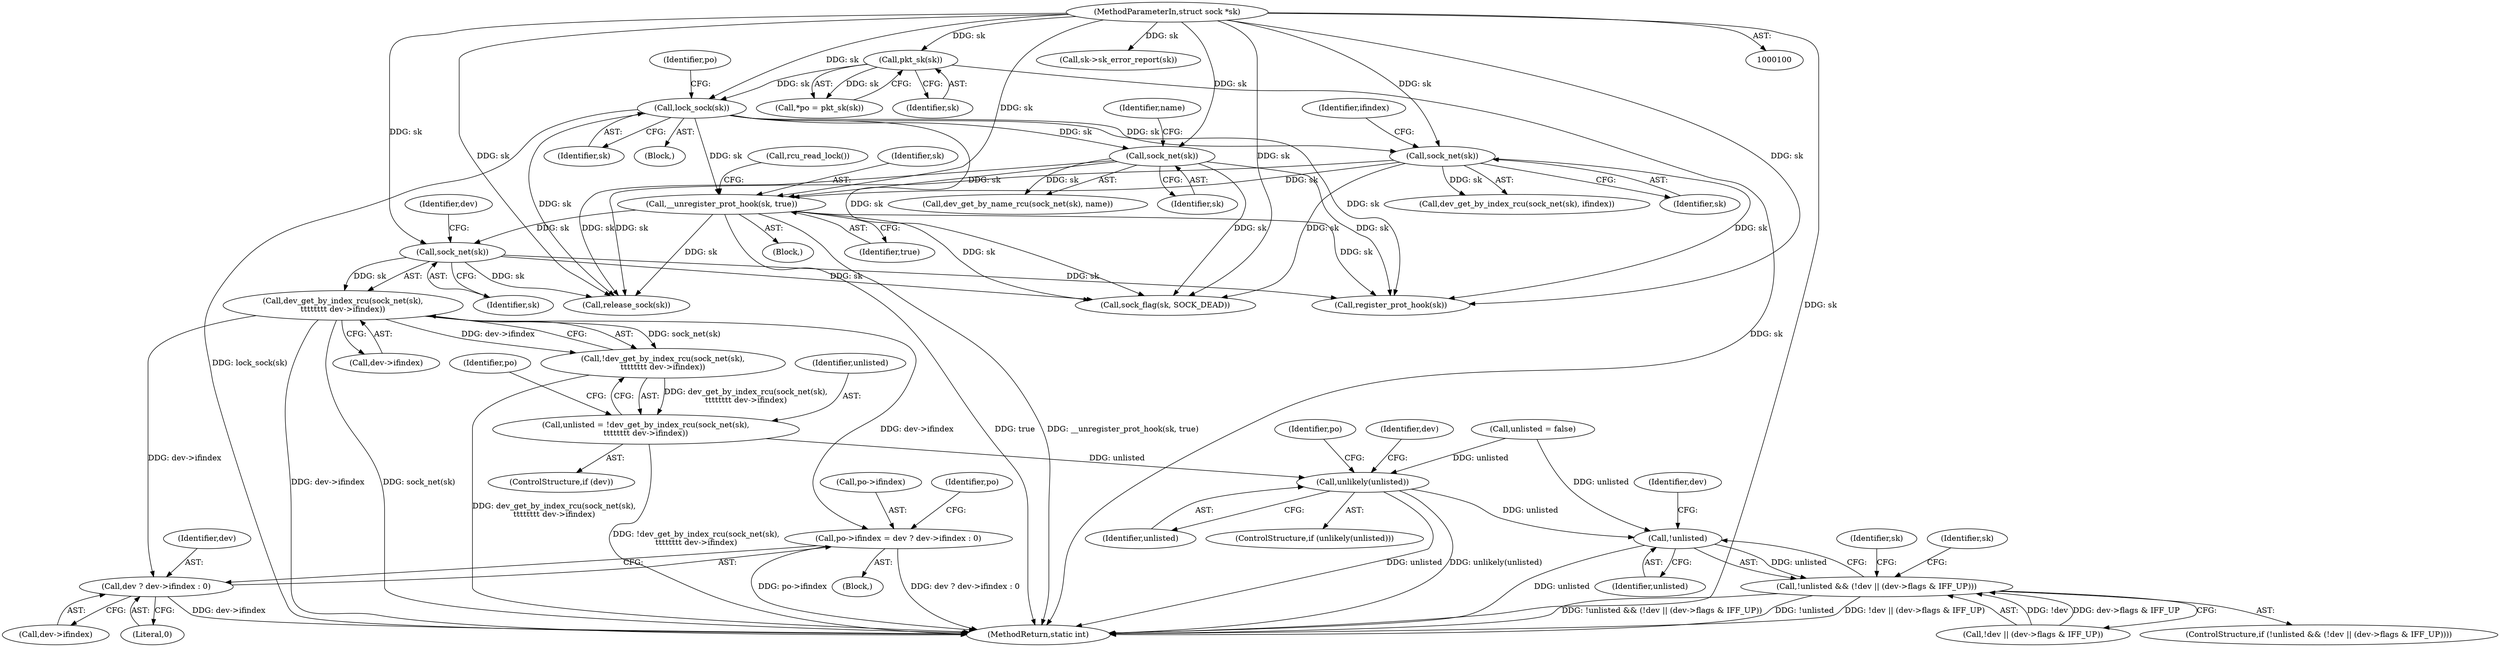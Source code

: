 digraph "0_linux_4971613c1639d8e5f102c4e797c3bf8f83a5a69e@pointer" {
"1000230" [label="(Call,dev_get_by_index_rcu(sock_net(sk),\n\t\t\t\t\t\t\t\t dev->ifindex))"];
"1000231" [label="(Call,sock_net(sk))"];
"1000214" [label="(Call,__unregister_prot_hook(sk, true))"];
"1000147" [label="(Call,sock_net(sk))"];
"1000133" [label="(Call,lock_sock(sk))"];
"1000109" [label="(Call,pkt_sk(sk))"];
"1000101" [label="(MethodParameterIn,struct sock *sk)"];
"1000166" [label="(Call,sock_net(sk))"];
"1000229" [label="(Call,!dev_get_by_index_rcu(sock_net(sk),\n\t\t\t\t\t\t\t\t dev->ifindex))"];
"1000227" [label="(Call,unlisted = !dev_get_by_index_rcu(sock_net(sk),\n\t\t\t\t\t\t\t\t dev->ifindex))"];
"1000249" [label="(Call,unlikely(unlisted))"];
"1000305" [label="(Call,!unlisted)"];
"1000304" [label="(Call,!unlisted && (!dev || (dev->flags & IFF_UP)))"];
"1000278" [label="(Call,po->ifindex = dev ? dev->ifindex : 0)"];
"1000282" [label="(Call,dev ? dev->ifindex : 0)"];
"1000227" [label="(Call,unlisted = !dev_get_by_index_rcu(sock_net(sk),\n\t\t\t\t\t\t\t\t dev->ifindex))"];
"1000133" [label="(Call,lock_sock(sk))"];
"1000283" [label="(Identifier,dev)"];
"1000330" [label="(Call,sk->sk_error_report(sk))"];
"1000289" [label="(Identifier,po)"];
"1000279" [label="(Call,po->ifindex)"];
"1000168" [label="(Identifier,ifindex)"];
"1000134" [label="(Identifier,sk)"];
"1000123" [label="(Call,unlisted = false)"];
"1000309" [label="(Identifier,dev)"];
"1000343" [label="(MethodReturn,static int)"];
"1000166" [label="(Call,sock_net(sk))"];
"1000253" [label="(Identifier,dev)"];
"1000212" [label="(Block,)"];
"1000230" [label="(Call,dev_get_by_index_rcu(sock_net(sk),\n\t\t\t\t\t\t\t\t dev->ifindex))"];
"1000105" [label="(Block,)"];
"1000110" [label="(Identifier,sk)"];
"1000250" [label="(Identifier,unlisted)"];
"1000217" [label="(Call,rcu_read_lock())"];
"1000234" [label="(Identifier,dev)"];
"1000327" [label="(Call,sock_flag(sk, SOCK_DEAD))"];
"1000214" [label="(Call,__unregister_prot_hook(sk, true))"];
"1000138" [label="(Identifier,po)"];
"1000229" [label="(Call,!dev_get_by_index_rcu(sock_net(sk),\n\t\t\t\t\t\t\t\t dev->ifindex))"];
"1000248" [label="(ControlStructure,if (unlikely(unlisted)))"];
"1000249" [label="(Call,unlikely(unlisted))"];
"1000233" [label="(Call,dev->ifindex)"];
"1000107" [label="(Call,*po = pkt_sk(sk))"];
"1000146" [label="(Call,dev_get_by_name_rcu(sock_net(sk), name))"];
"1000231" [label="(Call,sock_net(sk))"];
"1000101" [label="(MethodParameterIn,struct sock *sk)"];
"1000306" [label="(Identifier,unlisted)"];
"1000284" [label="(Call,dev->ifindex)"];
"1000215" [label="(Identifier,sk)"];
"1000282" [label="(Call,dev ? dev->ifindex : 0)"];
"1000148" [label="(Identifier,sk)"];
"1000228" [label="(Identifier,unlisted)"];
"1000149" [label="(Identifier,name)"];
"1000238" [label="(Identifier,po)"];
"1000109" [label="(Call,pkt_sk(sk))"];
"1000303" [label="(ControlStructure,if (!unlisted && (!dev || (dev->flags & IFF_UP))))"];
"1000232" [label="(Identifier,sk)"];
"1000304" [label="(Call,!unlisted && (!dev || (dev->flags & IFF_UP)))"];
"1000287" [label="(Literal,0)"];
"1000225" [label="(ControlStructure,if (dev))"];
"1000317" [label="(Identifier,sk)"];
"1000305" [label="(Call,!unlisted)"];
"1000216" [label="(Identifier,true)"];
"1000278" [label="(Call,po->ifindex = dev ? dev->ifindex : 0)"];
"1000147" [label="(Call,sock_net(sk))"];
"1000307" [label="(Call,!dev || (dev->flags & IFF_UP))"];
"1000322" [label="(Identifier,sk)"];
"1000316" [label="(Call,register_prot_hook(sk))"];
"1000167" [label="(Identifier,sk)"];
"1000339" [label="(Call,release_sock(sk))"];
"1000270" [label="(Block,)"];
"1000274" [label="(Identifier,po)"];
"1000165" [label="(Call,dev_get_by_index_rcu(sock_net(sk), ifindex))"];
"1000230" -> "1000229"  [label="AST: "];
"1000230" -> "1000233"  [label="CFG: "];
"1000231" -> "1000230"  [label="AST: "];
"1000233" -> "1000230"  [label="AST: "];
"1000229" -> "1000230"  [label="CFG: "];
"1000230" -> "1000343"  [label="DDG: dev->ifindex"];
"1000230" -> "1000343"  [label="DDG: sock_net(sk)"];
"1000230" -> "1000229"  [label="DDG: sock_net(sk)"];
"1000230" -> "1000229"  [label="DDG: dev->ifindex"];
"1000231" -> "1000230"  [label="DDG: sk"];
"1000230" -> "1000278"  [label="DDG: dev->ifindex"];
"1000230" -> "1000282"  [label="DDG: dev->ifindex"];
"1000231" -> "1000232"  [label="CFG: "];
"1000232" -> "1000231"  [label="AST: "];
"1000234" -> "1000231"  [label="CFG: "];
"1000214" -> "1000231"  [label="DDG: sk"];
"1000101" -> "1000231"  [label="DDG: sk"];
"1000231" -> "1000316"  [label="DDG: sk"];
"1000231" -> "1000327"  [label="DDG: sk"];
"1000231" -> "1000339"  [label="DDG: sk"];
"1000214" -> "1000212"  [label="AST: "];
"1000214" -> "1000216"  [label="CFG: "];
"1000215" -> "1000214"  [label="AST: "];
"1000216" -> "1000214"  [label="AST: "];
"1000217" -> "1000214"  [label="CFG: "];
"1000214" -> "1000343"  [label="DDG: true"];
"1000214" -> "1000343"  [label="DDG: __unregister_prot_hook(sk, true)"];
"1000147" -> "1000214"  [label="DDG: sk"];
"1000166" -> "1000214"  [label="DDG: sk"];
"1000133" -> "1000214"  [label="DDG: sk"];
"1000101" -> "1000214"  [label="DDG: sk"];
"1000214" -> "1000316"  [label="DDG: sk"];
"1000214" -> "1000327"  [label="DDG: sk"];
"1000214" -> "1000339"  [label="DDG: sk"];
"1000147" -> "1000146"  [label="AST: "];
"1000147" -> "1000148"  [label="CFG: "];
"1000148" -> "1000147"  [label="AST: "];
"1000149" -> "1000147"  [label="CFG: "];
"1000147" -> "1000146"  [label="DDG: sk"];
"1000133" -> "1000147"  [label="DDG: sk"];
"1000101" -> "1000147"  [label="DDG: sk"];
"1000147" -> "1000316"  [label="DDG: sk"];
"1000147" -> "1000327"  [label="DDG: sk"];
"1000147" -> "1000339"  [label="DDG: sk"];
"1000133" -> "1000105"  [label="AST: "];
"1000133" -> "1000134"  [label="CFG: "];
"1000134" -> "1000133"  [label="AST: "];
"1000138" -> "1000133"  [label="CFG: "];
"1000133" -> "1000343"  [label="DDG: lock_sock(sk)"];
"1000109" -> "1000133"  [label="DDG: sk"];
"1000101" -> "1000133"  [label="DDG: sk"];
"1000133" -> "1000166"  [label="DDG: sk"];
"1000133" -> "1000316"  [label="DDG: sk"];
"1000133" -> "1000327"  [label="DDG: sk"];
"1000133" -> "1000339"  [label="DDG: sk"];
"1000109" -> "1000107"  [label="AST: "];
"1000109" -> "1000110"  [label="CFG: "];
"1000110" -> "1000109"  [label="AST: "];
"1000107" -> "1000109"  [label="CFG: "];
"1000109" -> "1000343"  [label="DDG: sk"];
"1000109" -> "1000107"  [label="DDG: sk"];
"1000101" -> "1000109"  [label="DDG: sk"];
"1000101" -> "1000100"  [label="AST: "];
"1000101" -> "1000343"  [label="DDG: sk"];
"1000101" -> "1000166"  [label="DDG: sk"];
"1000101" -> "1000316"  [label="DDG: sk"];
"1000101" -> "1000327"  [label="DDG: sk"];
"1000101" -> "1000330"  [label="DDG: sk"];
"1000101" -> "1000339"  [label="DDG: sk"];
"1000166" -> "1000165"  [label="AST: "];
"1000166" -> "1000167"  [label="CFG: "];
"1000167" -> "1000166"  [label="AST: "];
"1000168" -> "1000166"  [label="CFG: "];
"1000166" -> "1000165"  [label="DDG: sk"];
"1000166" -> "1000316"  [label="DDG: sk"];
"1000166" -> "1000327"  [label="DDG: sk"];
"1000166" -> "1000339"  [label="DDG: sk"];
"1000229" -> "1000227"  [label="AST: "];
"1000227" -> "1000229"  [label="CFG: "];
"1000229" -> "1000343"  [label="DDG: dev_get_by_index_rcu(sock_net(sk),\n\t\t\t\t\t\t\t\t dev->ifindex)"];
"1000229" -> "1000227"  [label="DDG: dev_get_by_index_rcu(sock_net(sk),\n\t\t\t\t\t\t\t\t dev->ifindex)"];
"1000227" -> "1000225"  [label="AST: "];
"1000228" -> "1000227"  [label="AST: "];
"1000238" -> "1000227"  [label="CFG: "];
"1000227" -> "1000343"  [label="DDG: !dev_get_by_index_rcu(sock_net(sk),\n\t\t\t\t\t\t\t\t dev->ifindex)"];
"1000227" -> "1000249"  [label="DDG: unlisted"];
"1000249" -> "1000248"  [label="AST: "];
"1000249" -> "1000250"  [label="CFG: "];
"1000250" -> "1000249"  [label="AST: "];
"1000253" -> "1000249"  [label="CFG: "];
"1000274" -> "1000249"  [label="CFG: "];
"1000249" -> "1000343"  [label="DDG: unlisted"];
"1000249" -> "1000343"  [label="DDG: unlikely(unlisted)"];
"1000123" -> "1000249"  [label="DDG: unlisted"];
"1000249" -> "1000305"  [label="DDG: unlisted"];
"1000305" -> "1000304"  [label="AST: "];
"1000305" -> "1000306"  [label="CFG: "];
"1000306" -> "1000305"  [label="AST: "];
"1000309" -> "1000305"  [label="CFG: "];
"1000304" -> "1000305"  [label="CFG: "];
"1000305" -> "1000343"  [label="DDG: unlisted"];
"1000305" -> "1000304"  [label="DDG: unlisted"];
"1000123" -> "1000305"  [label="DDG: unlisted"];
"1000304" -> "1000303"  [label="AST: "];
"1000304" -> "1000307"  [label="CFG: "];
"1000307" -> "1000304"  [label="AST: "];
"1000317" -> "1000304"  [label="CFG: "];
"1000322" -> "1000304"  [label="CFG: "];
"1000304" -> "1000343"  [label="DDG: !unlisted && (!dev || (dev->flags & IFF_UP))"];
"1000304" -> "1000343"  [label="DDG: !unlisted"];
"1000304" -> "1000343"  [label="DDG: !dev || (dev->flags & IFF_UP)"];
"1000307" -> "1000304"  [label="DDG: !dev"];
"1000307" -> "1000304"  [label="DDG: dev->flags & IFF_UP"];
"1000278" -> "1000270"  [label="AST: "];
"1000278" -> "1000282"  [label="CFG: "];
"1000279" -> "1000278"  [label="AST: "];
"1000282" -> "1000278"  [label="AST: "];
"1000289" -> "1000278"  [label="CFG: "];
"1000278" -> "1000343"  [label="DDG: dev ? dev->ifindex : 0"];
"1000278" -> "1000343"  [label="DDG: po->ifindex"];
"1000282" -> "1000284"  [label="CFG: "];
"1000282" -> "1000287"  [label="CFG: "];
"1000283" -> "1000282"  [label="AST: "];
"1000284" -> "1000282"  [label="AST: "];
"1000287" -> "1000282"  [label="AST: "];
"1000282" -> "1000343"  [label="DDG: dev->ifindex"];
}
